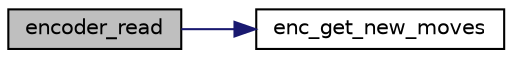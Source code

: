 digraph "encoder_read"
{
 // LATEX_PDF_SIZE
  edge [fontname="Helvetica",fontsize="10",labelfontname="Helvetica",labelfontsize="10"];
  node [fontname="Helvetica",fontsize="10",shape=record];
  rankdir="LR";
  Node1 [label="encoder_read",height=0.2,width=0.4,color="black", fillcolor="grey75", style="filled", fontcolor="black",tooltip=" "];
  Node1 -> Node2 [color="midnightblue",fontsize="10",style="solid",fontname="Helvetica"];
  Node2 [label="enc_get_new_moves",height=0.2,width=0.4,color="black", fillcolor="white", style="filled",URL="$_d_a_b__2___v0_81_8ino.html#aaf1a2cb3c3623fa535af44419174b526",tooltip=" "];
}
